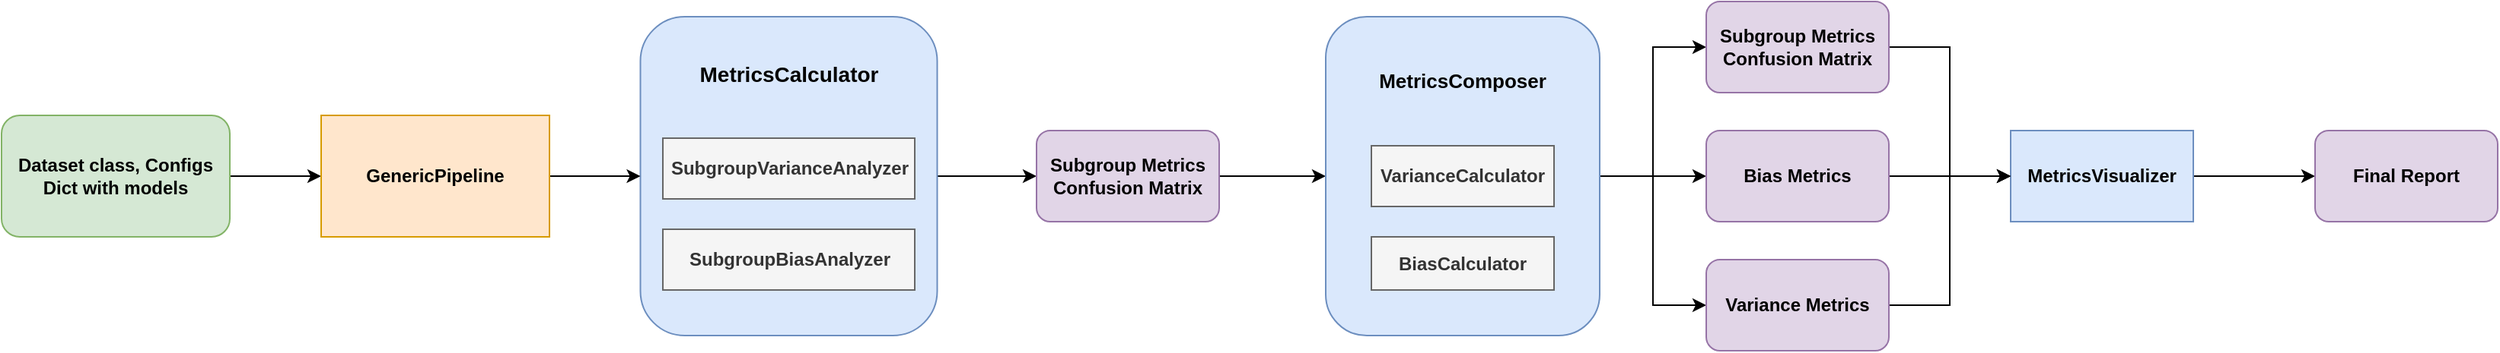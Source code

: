 <mxfile version="20.8.5"><diagram id="hlvisfvuWRFe17uFSuDf" name="Page-1"><mxGraphModel dx="2796" dy="1094" grid="1" gridSize="10" guides="1" tooltips="1" connect="1" arrows="1" fold="1" page="1" pageScale="1" pageWidth="850" pageHeight="1100" math="0" shadow="0"><root><mxCell id="0"/><mxCell id="1" parent="0"/><mxCell id="JsNyH0pSIVGMAEf0iLmD-24" style="edgeStyle=orthogonalEdgeStyle;rounded=0;orthogonalLoop=1;jettySize=auto;html=1;entryX=0;entryY=0.5;entryDx=0;entryDy=0;fontSize=13;" edge="1" parent="1" source="JsNyH0pSIVGMAEf0iLmD-6" target="JsNyH0pSIVGMAEf0iLmD-23"><mxGeometry relative="1" as="geometry"/></mxCell><mxCell id="JsNyH0pSIVGMAEf0iLmD-6" value="&lt;b&gt;Dataset class, Configs&lt;/b&gt;&lt;div&gt;&lt;b&gt;Dict with models&lt;br&gt;&lt;/b&gt;&lt;/div&gt;" style="rounded=1;whiteSpace=wrap;html=1;fillColor=#d5e8d4;strokeColor=#82b366;" vertex="1" parent="1"><mxGeometry x="-90" y="335" width="150" height="80" as="geometry"/></mxCell><mxCell id="JsNyH0pSIVGMAEf0iLmD-27" style="edgeStyle=orthogonalEdgeStyle;rounded=0;orthogonalLoop=1;jettySize=auto;html=1;entryX=0;entryY=0.5;entryDx=0;entryDy=0;fontSize=13;" edge="1" parent="1" source="JsNyH0pSIVGMAEf0iLmD-7" target="JsNyH0pSIVGMAEf0iLmD-11"><mxGeometry relative="1" as="geometry"/></mxCell><mxCell id="JsNyH0pSIVGMAEf0iLmD-7" value="&lt;div style=&quot;font-size: 14px;&quot;&gt;&lt;font style=&quot;font-size: 14px;&quot;&gt;&lt;b&gt;MetricsCalculator&lt;/b&gt;&lt;/font&gt;&lt;/div&gt;&lt;div style=&quot;font-size: 14px;&quot;&gt;&lt;font style=&quot;font-size: 14px;&quot;&gt;&lt;b&gt;&lt;br&gt;&lt;/b&gt;&lt;/font&gt;&lt;/div&gt;&lt;div style=&quot;font-size: 14px;&quot;&gt;&lt;font style=&quot;font-size: 14px;&quot;&gt;&lt;b&gt;&lt;br&gt;&lt;/b&gt;&lt;/font&gt;&lt;/div&gt;&lt;div style=&quot;font-size: 14px;&quot;&gt;&lt;font style=&quot;font-size: 14px;&quot;&gt;&lt;b&gt;&lt;br&gt;&lt;/b&gt;&lt;/font&gt;&lt;/div&gt;&lt;div style=&quot;font-size: 14px;&quot;&gt;&lt;font style=&quot;font-size: 14px;&quot;&gt;&lt;b&gt;&lt;br&gt;&lt;/b&gt;&lt;/font&gt;&lt;/div&gt;&lt;div style=&quot;font-size: 14px;&quot;&gt;&lt;font style=&quot;font-size: 14px;&quot;&gt;&lt;b&gt;&lt;br&gt;&lt;/b&gt;&lt;/font&gt;&lt;/div&gt;&lt;div style=&quot;font-size: 14px;&quot;&gt;&lt;font style=&quot;font-size: 14px;&quot;&gt;&lt;b&gt;&lt;br&gt;&lt;/b&gt;&lt;/font&gt;&lt;/div&gt;&lt;div style=&quot;font-size: 14px;&quot;&gt;&lt;font style=&quot;font-size: 14px;&quot;&gt;&lt;b&gt;&lt;br&gt;&lt;/b&gt;&lt;/font&gt;&lt;/div&gt;&lt;div style=&quot;font-size: 14px;&quot;&gt;&lt;font style=&quot;font-size: 14px;&quot;&gt;&lt;b&gt;&lt;br&gt;&lt;/b&gt;&lt;/font&gt;&lt;/div&gt;" style="rounded=1;whiteSpace=wrap;html=1;fillColor=#dae8fc;strokeColor=#6c8ebf;" vertex="1" parent="1"><mxGeometry x="329.75" y="270" width="195" height="210" as="geometry"/></mxCell><mxCell id="JsNyH0pSIVGMAEf0iLmD-8" value="&lt;b&gt;SubgroupBiasAnalyzer&lt;/b&gt;" style="rounded=0;whiteSpace=wrap;html=1;fillColor=#f5f5f5;fontColor=#333333;strokeColor=#666666;" vertex="1" parent="1"><mxGeometry x="344.5" y="410" width="165.5" height="40" as="geometry"/></mxCell><mxCell id="JsNyH0pSIVGMAEf0iLmD-9" value="&lt;b&gt;SubgroupVarianceAnalyzer&lt;/b&gt;" style="rounded=0;whiteSpace=wrap;html=1;fillColor=#f5f5f5;fontColor=#333333;strokeColor=#666666;" vertex="1" parent="1"><mxGeometry x="344.5" y="350" width="165.5" height="40" as="geometry"/></mxCell><mxCell id="JsNyH0pSIVGMAEf0iLmD-28" style="edgeStyle=orthogonalEdgeStyle;rounded=0;orthogonalLoop=1;jettySize=auto;html=1;entryX=0;entryY=0.5;entryDx=0;entryDy=0;fontSize=13;" edge="1" parent="1" source="JsNyH0pSIVGMAEf0iLmD-11" target="JsNyH0pSIVGMAEf0iLmD-17"><mxGeometry relative="1" as="geometry"/></mxCell><mxCell id="JsNyH0pSIVGMAEf0iLmD-11" value="&lt;b&gt;Subgroup Metrics Confusion Matrix&lt;/b&gt;" style="rounded=1;whiteSpace=wrap;html=1;fillColor=#e1d5e7;strokeColor=#9673a6;" vertex="1" parent="1"><mxGeometry x="590" y="345" width="120" height="60" as="geometry"/></mxCell><mxCell id="JsNyH0pSIVGMAEf0iLmD-38" style="edgeStyle=orthogonalEdgeStyle;rounded=0;orthogonalLoop=1;jettySize=auto;html=1;entryX=0;entryY=0.5;entryDx=0;entryDy=0;fontSize=13;" edge="1" parent="1" source="JsNyH0pSIVGMAEf0iLmD-13" target="JsNyH0pSIVGMAEf0iLmD-22"><mxGeometry relative="1" as="geometry"/></mxCell><mxCell id="JsNyH0pSIVGMAEf0iLmD-13" value="&lt;b&gt;MetricsVisualizer&lt;/b&gt;" style="rounded=0;whiteSpace=wrap;html=1;fillColor=#dae8fc;strokeColor=#6c8ebf;" vertex="1" parent="1"><mxGeometry x="1230" y="345" width="120" height="60" as="geometry"/></mxCell><mxCell id="JsNyH0pSIVGMAEf0iLmD-29" style="rounded=0;orthogonalLoop=1;jettySize=auto;html=1;entryX=0;entryY=0.5;entryDx=0;entryDy=0;fontSize=13;edgeStyle=orthogonalEdgeStyle;" edge="1" parent="1" source="JsNyH0pSIVGMAEf0iLmD-17" target="JsNyH0pSIVGMAEf0iLmD-19"><mxGeometry relative="1" as="geometry"/></mxCell><mxCell id="JsNyH0pSIVGMAEf0iLmD-30" style="edgeStyle=orthogonalEdgeStyle;rounded=0;orthogonalLoop=1;jettySize=auto;html=1;entryX=0;entryY=0.5;entryDx=0;entryDy=0;fontSize=13;" edge="1" parent="1" source="JsNyH0pSIVGMAEf0iLmD-17" target="JsNyH0pSIVGMAEf0iLmD-20"><mxGeometry relative="1" as="geometry"/></mxCell><mxCell id="JsNyH0pSIVGMAEf0iLmD-31" style="edgeStyle=orthogonalEdgeStyle;rounded=0;orthogonalLoop=1;jettySize=auto;html=1;entryX=0;entryY=0.5;entryDx=0;entryDy=0;fontSize=13;" edge="1" parent="1" source="JsNyH0pSIVGMAEf0iLmD-17" target="JsNyH0pSIVGMAEf0iLmD-21"><mxGeometry relative="1" as="geometry"/></mxCell><mxCell id="JsNyH0pSIVGMAEf0iLmD-17" value="&lt;div style=&quot;font-size: 13px;&quot;&gt;&lt;font style=&quot;font-size: 13px;&quot;&gt;&lt;b&gt;MetricsComposer&lt;/b&gt;&lt;/font&gt;&lt;/div&gt;&lt;div style=&quot;font-size: 13px;&quot;&gt;&lt;font style=&quot;font-size: 13px;&quot;&gt;&lt;b&gt;&lt;br&gt;&lt;/b&gt;&lt;/font&gt;&lt;/div&gt;&lt;div style=&quot;font-size: 13px;&quot;&gt;&lt;font style=&quot;font-size: 13px;&quot;&gt;&lt;b&gt;&lt;br&gt;&lt;/b&gt;&lt;/font&gt;&lt;/div&gt;&lt;div style=&quot;font-size: 13px;&quot;&gt;&lt;font style=&quot;font-size: 13px;&quot;&gt;&lt;b&gt;&lt;br&gt;&lt;/b&gt;&lt;/font&gt;&lt;/div&gt;&lt;div style=&quot;font-size: 13px;&quot;&gt;&lt;font style=&quot;font-size: 13px;&quot;&gt;&lt;b&gt;&lt;br&gt;&lt;/b&gt;&lt;/font&gt;&lt;/div&gt;&lt;div style=&quot;font-size: 13px;&quot;&gt;&lt;font style=&quot;font-size: 13px;&quot;&gt;&lt;b&gt;&lt;br&gt;&lt;/b&gt;&lt;/font&gt;&lt;/div&gt;&lt;div style=&quot;font-size: 13px;&quot;&gt;&lt;font style=&quot;font-size: 13px;&quot;&gt;&lt;b&gt;&lt;br&gt;&lt;/b&gt;&lt;/font&gt;&lt;/div&gt;&lt;div style=&quot;font-size: 13px;&quot;&gt;&lt;font style=&quot;font-size: 13px;&quot;&gt;&lt;b&gt;&lt;br&gt;&lt;/b&gt;&lt;/font&gt;&lt;/div&gt;&lt;div style=&quot;font-size: 13px;&quot;&gt;&lt;font style=&quot;font-size: 13px;&quot;&gt;&lt;b&gt;&lt;br&gt;&lt;/b&gt;&lt;/font&gt;&lt;/div&gt;" style="rounded=1;whiteSpace=wrap;html=1;fillColor=#dae8fc;strokeColor=#6c8ebf;" vertex="1" parent="1"><mxGeometry x="780" y="270" width="180" height="210" as="geometry"/></mxCell><mxCell id="JsNyH0pSIVGMAEf0iLmD-14" value="&lt;b&gt;BiasCalculator&lt;/b&gt;" style="rounded=0;whiteSpace=wrap;html=1;fillColor=#f5f5f5;fontColor=#333333;strokeColor=#666666;" vertex="1" parent="1"><mxGeometry x="810" y="415" width="120" height="35" as="geometry"/></mxCell><mxCell id="JsNyH0pSIVGMAEf0iLmD-15" value="&lt;b&gt;VarianceCalculator&lt;/b&gt;" style="rounded=0;whiteSpace=wrap;html=1;fillColor=#f5f5f5;fontColor=#333333;strokeColor=#666666;" vertex="1" parent="1"><mxGeometry x="810" y="355" width="120" height="40" as="geometry"/></mxCell><mxCell id="JsNyH0pSIVGMAEf0iLmD-35" style="edgeStyle=orthogonalEdgeStyle;rounded=0;orthogonalLoop=1;jettySize=auto;html=1;entryX=0;entryY=0.5;entryDx=0;entryDy=0;fontSize=13;" edge="1" parent="1" source="JsNyH0pSIVGMAEf0iLmD-19" target="JsNyH0pSIVGMAEf0iLmD-13"><mxGeometry relative="1" as="geometry"/></mxCell><mxCell id="JsNyH0pSIVGMAEf0iLmD-19" value="&lt;b&gt;Subgroup Metrics Confusion Matrix&lt;/b&gt;" style="rounded=1;whiteSpace=wrap;html=1;fillColor=#e1d5e7;strokeColor=#9673a6;" vertex="1" parent="1"><mxGeometry x="1030" y="260" width="120" height="60" as="geometry"/></mxCell><mxCell id="JsNyH0pSIVGMAEf0iLmD-36" style="edgeStyle=orthogonalEdgeStyle;rounded=0;orthogonalLoop=1;jettySize=auto;html=1;entryX=0;entryY=0.5;entryDx=0;entryDy=0;fontSize=13;" edge="1" parent="1" source="JsNyH0pSIVGMAEf0iLmD-20" target="JsNyH0pSIVGMAEf0iLmD-13"><mxGeometry relative="1" as="geometry"/></mxCell><mxCell id="JsNyH0pSIVGMAEf0iLmD-20" value="&lt;b&gt;Bias Metrics&lt;/b&gt;" style="rounded=1;whiteSpace=wrap;html=1;fillColor=#e1d5e7;strokeColor=#9673a6;" vertex="1" parent="1"><mxGeometry x="1030" y="345" width="120" height="60" as="geometry"/></mxCell><mxCell id="JsNyH0pSIVGMAEf0iLmD-37" style="edgeStyle=orthogonalEdgeStyle;rounded=0;orthogonalLoop=1;jettySize=auto;html=1;entryX=0;entryY=0.5;entryDx=0;entryDy=0;fontSize=13;" edge="1" parent="1" source="JsNyH0pSIVGMAEf0iLmD-21" target="JsNyH0pSIVGMAEf0iLmD-13"><mxGeometry relative="1" as="geometry"/></mxCell><mxCell id="JsNyH0pSIVGMAEf0iLmD-21" value="&lt;b&gt;Variance Metrics&lt;/b&gt;" style="rounded=1;whiteSpace=wrap;html=1;fillColor=#e1d5e7;strokeColor=#9673a6;" vertex="1" parent="1"><mxGeometry x="1030" y="430" width="120" height="60" as="geometry"/></mxCell><mxCell id="JsNyH0pSIVGMAEf0iLmD-22" value="&lt;b&gt;Final Report&lt;/b&gt;" style="rounded=1;whiteSpace=wrap;html=1;fillColor=#e1d5e7;strokeColor=#9673a6;" vertex="1" parent="1"><mxGeometry x="1430" y="345" width="120" height="60" as="geometry"/></mxCell><mxCell id="JsNyH0pSIVGMAEf0iLmD-26" style="edgeStyle=orthogonalEdgeStyle;rounded=0;orthogonalLoop=1;jettySize=auto;html=1;entryX=0;entryY=0.5;entryDx=0;entryDy=0;fontSize=13;" edge="1" parent="1" source="JsNyH0pSIVGMAEf0iLmD-23" target="JsNyH0pSIVGMAEf0iLmD-7"><mxGeometry relative="1" as="geometry"/></mxCell><mxCell id="JsNyH0pSIVGMAEf0iLmD-23" value="&lt;b&gt;GenericPipeline&lt;/b&gt;" style="rounded=0;whiteSpace=wrap;html=1;fillColor=#ffe6cc;strokeColor=#d79b00;" vertex="1" parent="1"><mxGeometry x="120" y="335" width="150" height="80" as="geometry"/></mxCell></root></mxGraphModel></diagram></mxfile>